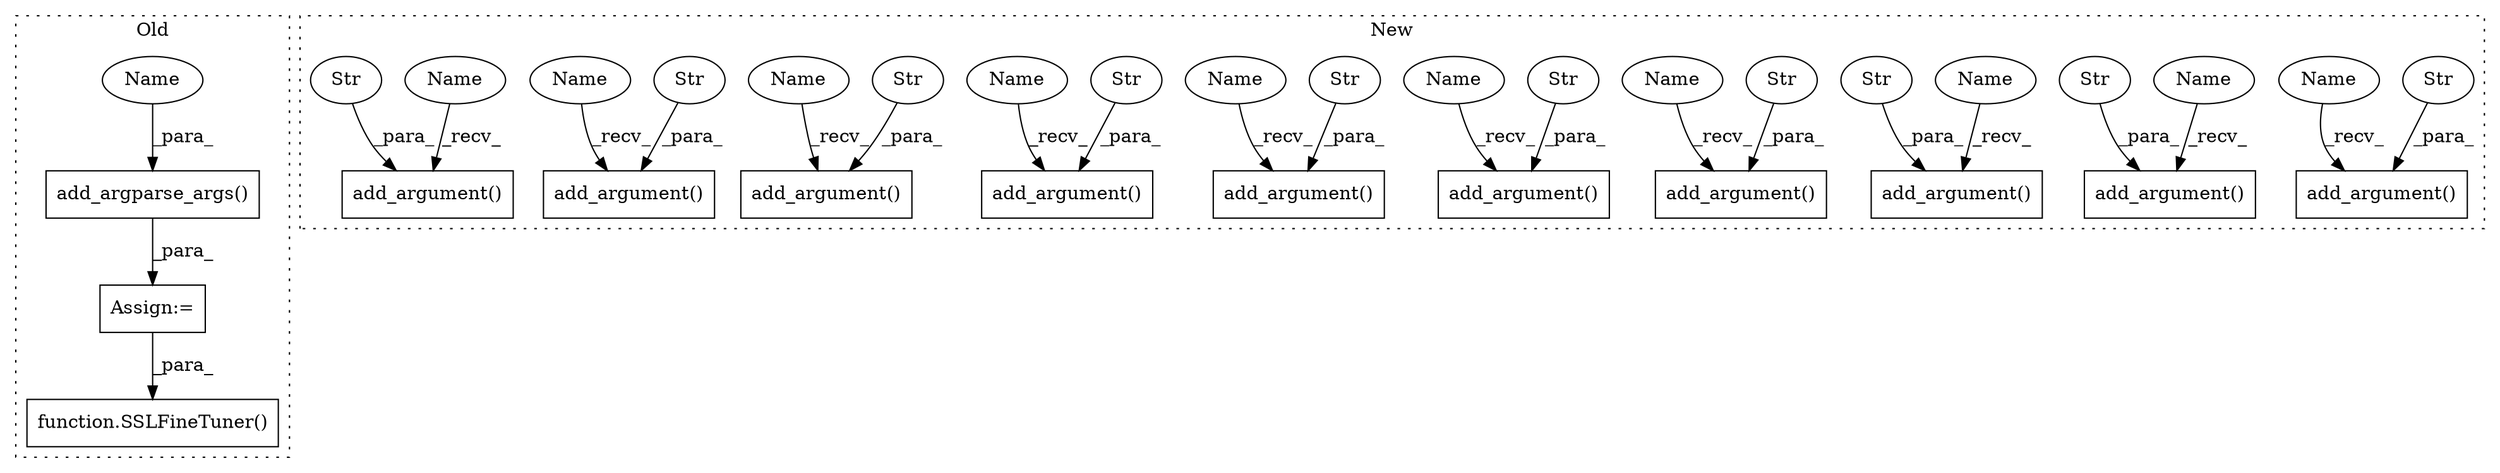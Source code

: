 digraph G {
subgraph cluster0 {
1 [label="function.SSLFineTuner()" a="75" s="2764,2785" l="13,64" shape="box"];
4 [label="Assign:=" a="68" s="579" l="3" shape="box"];
5 [label="add_argparse_args()" a="75" s="582,617" l="29,1" shape="box"];
24 [label="Name" a="87" s="611" l="6" shape="ellipse"];
label = "Old";
style="dotted";
}
subgraph cluster1 {
2 [label="add_argument()" a="75" s="1322,1359" l="20,26" shape="box"];
3 [label="Str" a="66" s="1342" l="17" shape="ellipse"];
6 [label="add_argument()" a="75" s="1458,1490" l="20,27" shape="box"];
7 [label="Str" a="66" s="1478" l="12" shape="ellipse"];
8 [label="add_argument()" a="75" s="1390,1426" l="20,27" shape="box"];
9 [label="Str" a="66" s="1410" l="16" shape="ellipse"];
10 [label="add_argument()" a="75" s="1196,1231" l="20,25" shape="box"];
11 [label="Str" a="66" s="1216" l="15" shape="ellipse"];
12 [label="add_argument()" a="75" s="1522,1560" l="20,29" shape="box"];
13 [label="Str" a="66" s="1542" l="18" shape="ellipse"];
14 [label="add_argument()" a="75" s="1005,1033" l="20,45" shape="box"];
15 [label="Str" a="66" s="1025" l="8" shape="ellipse"];
16 [label="add_argument()" a="75" s="1261,1292" l="20,25" shape="box"];
17 [label="Str" a="66" s="1281" l="11" shape="ellipse"];
18 [label="add_argument()" a="75" s="1594,1623" l="20,26" shape="box"];
19 [label="Str" a="66" s="1614" l="9" shape="ellipse"];
20 [label="add_argument()" a="75" s="1083,1117" l="20,49" shape="box"];
21 [label="Str" a="66" s="1103" l="14" shape="ellipse"];
22 [label="add_argument()" a="75" s="1654,1686" l="20,25" shape="box"];
23 [label="Str" a="66" s="1674" l="12" shape="ellipse"];
25 [label="Name" a="87" s="1083" l="6" shape="ellipse"];
26 [label="Name" a="87" s="1458" l="6" shape="ellipse"];
27 [label="Name" a="87" s="1196" l="6" shape="ellipse"];
28 [label="Name" a="87" s="1261" l="6" shape="ellipse"];
29 [label="Name" a="87" s="1005" l="6" shape="ellipse"];
30 [label="Name" a="87" s="1390" l="6" shape="ellipse"];
31 [label="Name" a="87" s="1654" l="6" shape="ellipse"];
32 [label="Name" a="87" s="1522" l="6" shape="ellipse"];
33 [label="Name" a="87" s="1322" l="6" shape="ellipse"];
34 [label="Name" a="87" s="1594" l="6" shape="ellipse"];
label = "New";
style="dotted";
}
3 -> 2 [label="_para_"];
4 -> 1 [label="_para_"];
5 -> 4 [label="_para_"];
7 -> 6 [label="_para_"];
9 -> 8 [label="_para_"];
11 -> 10 [label="_para_"];
13 -> 12 [label="_para_"];
15 -> 14 [label="_para_"];
17 -> 16 [label="_para_"];
19 -> 18 [label="_para_"];
21 -> 20 [label="_para_"];
23 -> 22 [label="_para_"];
24 -> 5 [label="_para_"];
25 -> 20 [label="_recv_"];
26 -> 6 [label="_recv_"];
27 -> 10 [label="_recv_"];
28 -> 16 [label="_recv_"];
29 -> 14 [label="_recv_"];
30 -> 8 [label="_recv_"];
31 -> 22 [label="_recv_"];
32 -> 12 [label="_recv_"];
33 -> 2 [label="_recv_"];
34 -> 18 [label="_recv_"];
}